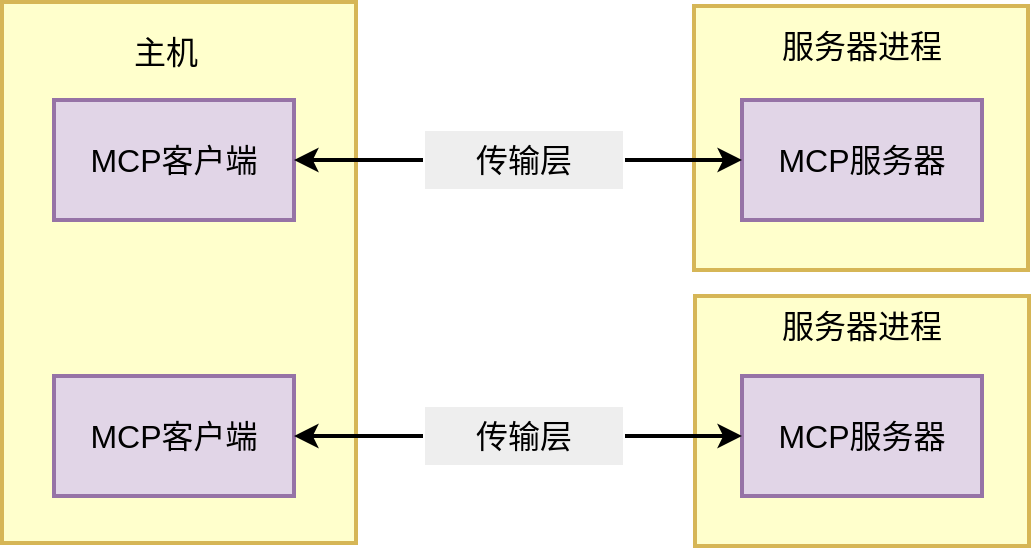 <mxfile version="28.0.5">
  <diagram name="Page-1" id="8A3xZWwc2weFb_iUQJnY">
    <mxGraphModel dx="1234" dy="790" grid="0" gridSize="10" guides="1" tooltips="1" connect="1" arrows="1" fold="1" page="0" pageScale="1" pageWidth="850" pageHeight="1100" math="0" shadow="0">
      <root>
        <mxCell id="0" />
        <mxCell id="1" parent="0" />
        <mxCell id="OhWw8w7YnWlZ3EMw8gZp-16" value="" style="rounded=0;whiteSpace=wrap;html=1;fillColor=#FFFFCC;strokeColor=#d6b656;strokeWidth=2;" vertex="1" parent="1">
          <mxGeometry x="743.5" y="346" width="167" height="125" as="geometry" />
        </mxCell>
        <mxCell id="OhWw8w7YnWlZ3EMw8gZp-15" value="" style="rounded=0;whiteSpace=wrap;html=1;fillColor=#FFFFCC;strokeColor=#d6b656;strokeWidth=2;" vertex="1" parent="1">
          <mxGeometry x="743" y="201" width="167" height="132" as="geometry" />
        </mxCell>
        <mxCell id="OhWw8w7YnWlZ3EMw8gZp-1" value="" style="rounded=0;whiteSpace=wrap;html=1;fillColor=#FFFFCC;strokeColor=#d6b656;strokeWidth=2;" vertex="1" parent="1">
          <mxGeometry x="397" y="199" width="177" height="270.5" as="geometry" />
        </mxCell>
        <mxCell id="OhWw8w7YnWlZ3EMw8gZp-13" value="" style="rounded=0;whiteSpace=wrap;html=1;fillColor=#e1d5e7;strokeColor=#9673a6;strokeWidth=2;" vertex="1" parent="1">
          <mxGeometry x="767" y="386" width="120" height="60" as="geometry" />
        </mxCell>
        <mxCell id="OhWw8w7YnWlZ3EMw8gZp-12" value="" style="rounded=0;whiteSpace=wrap;html=1;fillColor=#e1d5e7;strokeColor=#9673a6;strokeWidth=2;" vertex="1" parent="1">
          <mxGeometry x="767" y="248" width="120" height="60" as="geometry" />
        </mxCell>
        <mxCell id="OhWw8w7YnWlZ3EMw8gZp-11" value="" style="rounded=0;whiteSpace=wrap;html=1;fillColor=#e1d5e7;strokeColor=#9673a6;strokeWidth=2;" vertex="1" parent="1">
          <mxGeometry x="423" y="386" width="120" height="60" as="geometry" />
        </mxCell>
        <mxCell id="OhWw8w7YnWlZ3EMw8gZp-2" value="" style="rounded=0;whiteSpace=wrap;html=1;fillColor=#e1d5e7;strokeColor=#9673a6;strokeWidth=2;" vertex="1" parent="1">
          <mxGeometry x="423" y="248" width="120" height="60" as="geometry" />
        </mxCell>
        <mxCell id="OhWw8w7YnWlZ3EMw8gZp-3" value="&lt;font style=&quot;font-size: 16px;&quot;&gt;MCP客户端&lt;/font&gt;" style="text;html=1;align=center;verticalAlign=middle;whiteSpace=wrap;rounded=0;" vertex="1" parent="1">
          <mxGeometry x="433" y="263" width="100" height="30" as="geometry" />
        </mxCell>
        <mxCell id="OhWw8w7YnWlZ3EMw8gZp-4" value="&lt;font style=&quot;font-size: 16px;&quot;&gt;MCP服务器&lt;/font&gt;" style="text;html=1;align=center;verticalAlign=middle;whiteSpace=wrap;rounded=0;" vertex="1" parent="1">
          <mxGeometry x="777" y="263" width="100" height="30" as="geometry" />
        </mxCell>
        <mxCell id="OhWw8w7YnWlZ3EMw8gZp-5" value="&lt;font style=&quot;font-size: 16px;&quot;&gt;MCP客户端&lt;/font&gt;" style="text;html=1;align=center;verticalAlign=middle;whiteSpace=wrap;rounded=0;" vertex="1" parent="1">
          <mxGeometry x="433" y="401" width="100" height="30" as="geometry" />
        </mxCell>
        <mxCell id="OhWw8w7YnWlZ3EMw8gZp-6" value="&lt;font style=&quot;font-size: 16px;&quot;&gt;MCP服务器&lt;/font&gt;" style="text;html=1;align=center;verticalAlign=middle;whiteSpace=wrap;rounded=0;" vertex="1" parent="1">
          <mxGeometry x="777" y="401" width="100" height="30" as="geometry" />
        </mxCell>
        <mxCell id="OhWw8w7YnWlZ3EMw8gZp-20" style="edgeStyle=orthogonalEdgeStyle;rounded=0;orthogonalLoop=1;jettySize=auto;html=1;exitX=1;exitY=0.5;exitDx=0;exitDy=0;entryX=0;entryY=0.5;entryDx=0;entryDy=0;strokeWidth=2;" edge="1" parent="1" source="OhWw8w7YnWlZ3EMw8gZp-7" target="OhWw8w7YnWlZ3EMw8gZp-13">
          <mxGeometry relative="1" as="geometry" />
        </mxCell>
        <mxCell id="OhWw8w7YnWlZ3EMw8gZp-24" style="edgeStyle=orthogonalEdgeStyle;rounded=0;orthogonalLoop=1;jettySize=auto;html=1;exitX=0;exitY=0.5;exitDx=0;exitDy=0;entryX=1;entryY=0.5;entryDx=0;entryDy=0;strokeWidth=2;" edge="1" parent="1" source="OhWw8w7YnWlZ3EMw8gZp-7" target="OhWw8w7YnWlZ3EMw8gZp-11">
          <mxGeometry relative="1" as="geometry" />
        </mxCell>
        <mxCell id="OhWw8w7YnWlZ3EMw8gZp-7" value="&lt;span style=&quot;font-size: 16px;&quot;&gt;传输层&lt;/span&gt;" style="text;html=1;align=center;verticalAlign=middle;whiteSpace=wrap;rounded=0;fillColor=#eeeeee;strokeColor=#FFFFFF;" vertex="1" parent="1">
          <mxGeometry x="608" y="401" width="100" height="30" as="geometry" />
        </mxCell>
        <mxCell id="OhWw8w7YnWlZ3EMw8gZp-18" style="edgeStyle=orthogonalEdgeStyle;rounded=0;orthogonalLoop=1;jettySize=auto;html=1;exitX=1;exitY=0.5;exitDx=0;exitDy=0;entryX=0;entryY=0.5;entryDx=0;entryDy=0;strokeWidth=2;" edge="1" parent="1" source="OhWw8w7YnWlZ3EMw8gZp-8" target="OhWw8w7YnWlZ3EMw8gZp-12">
          <mxGeometry relative="1" as="geometry" />
        </mxCell>
        <mxCell id="OhWw8w7YnWlZ3EMw8gZp-23" style="edgeStyle=orthogonalEdgeStyle;rounded=0;orthogonalLoop=1;jettySize=auto;html=1;exitX=0;exitY=0.5;exitDx=0;exitDy=0;entryX=1;entryY=0.5;entryDx=0;entryDy=0;strokeWidth=2;" edge="1" parent="1" source="OhWw8w7YnWlZ3EMw8gZp-8" target="OhWw8w7YnWlZ3EMw8gZp-2">
          <mxGeometry relative="1" as="geometry" />
        </mxCell>
        <mxCell id="OhWw8w7YnWlZ3EMw8gZp-8" value="&lt;span style=&quot;font-size: 16px;&quot;&gt;传输层&lt;/span&gt;" style="text;html=1;align=center;verticalAlign=middle;whiteSpace=wrap;rounded=0;fillColor=#eeeeee;strokeColor=#FFFFFF;" vertex="1" parent="1">
          <mxGeometry x="608" y="263" width="100" height="30" as="geometry" />
        </mxCell>
        <mxCell id="OhWw8w7YnWlZ3EMw8gZp-9" value="&lt;span style=&quot;font-size: 16px;&quot;&gt;服务器进程&lt;/span&gt;" style="text;html=1;align=center;verticalAlign=middle;whiteSpace=wrap;rounded=0;" vertex="1" parent="1">
          <mxGeometry x="777" y="206" width="100" height="30" as="geometry" />
        </mxCell>
        <mxCell id="OhWw8w7YnWlZ3EMw8gZp-10" value="&lt;span style=&quot;font-size: 16px;&quot;&gt;服务器进程&lt;/span&gt;" style="text;html=1;align=center;verticalAlign=middle;whiteSpace=wrap;rounded=0;" vertex="1" parent="1">
          <mxGeometry x="777" y="346" width="100" height="30" as="geometry" />
        </mxCell>
        <mxCell id="OhWw8w7YnWlZ3EMw8gZp-14" value="&lt;span style=&quot;font-size: 16px;&quot;&gt;主机&lt;/span&gt;" style="text;html=1;align=center;verticalAlign=middle;whiteSpace=wrap;rounded=0;" vertex="1" parent="1">
          <mxGeometry x="428.5" y="209" width="100" height="30" as="geometry" />
        </mxCell>
      </root>
    </mxGraphModel>
  </diagram>
</mxfile>

